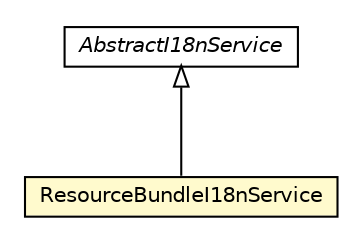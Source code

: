#!/usr/local/bin/dot
#
# Class diagram 
# Generated by UMLGraph version R5_6_6-8-g8d7759 (http://www.umlgraph.org/)
#

digraph G {
	edge [fontname="Helvetica",fontsize=10,labelfontname="Helvetica",labelfontsize=10];
	node [fontname="Helvetica",fontsize=10,shape=plaintext];
	nodesep=0.25;
	ranksep=0.5;
	// org.dayatang.i18n.impl.ResourceBundleI18nService
	c82258 [label=<<table title="org.dayatang.i18n.impl.ResourceBundleI18nService" border="0" cellborder="1" cellspacing="0" cellpadding="2" port="p" bgcolor="lemonChiffon" href="./ResourceBundleI18nService.html">
		<tr><td><table border="0" cellspacing="0" cellpadding="1">
<tr><td align="center" balign="center"> ResourceBundleI18nService </td></tr>
		</table></td></tr>
		</table>>, URL="./ResourceBundleI18nService.html", fontname="Helvetica", fontcolor="black", fontsize=10.0];
	// org.dayatang.i18n.impl.AbstractI18nService
	c82260 [label=<<table title="org.dayatang.i18n.impl.AbstractI18nService" border="0" cellborder="1" cellspacing="0" cellpadding="2" port="p" href="./AbstractI18nService.html">
		<tr><td><table border="0" cellspacing="0" cellpadding="1">
<tr><td align="center" balign="center"><font face="Helvetica-Oblique"> AbstractI18nService </font></td></tr>
		</table></td></tr>
		</table>>, URL="./AbstractI18nService.html", fontname="Helvetica", fontcolor="black", fontsize=10.0];
	//org.dayatang.i18n.impl.ResourceBundleI18nService extends org.dayatang.i18n.impl.AbstractI18nService
	c82260:p -> c82258:p [dir=back,arrowtail=empty];
}

